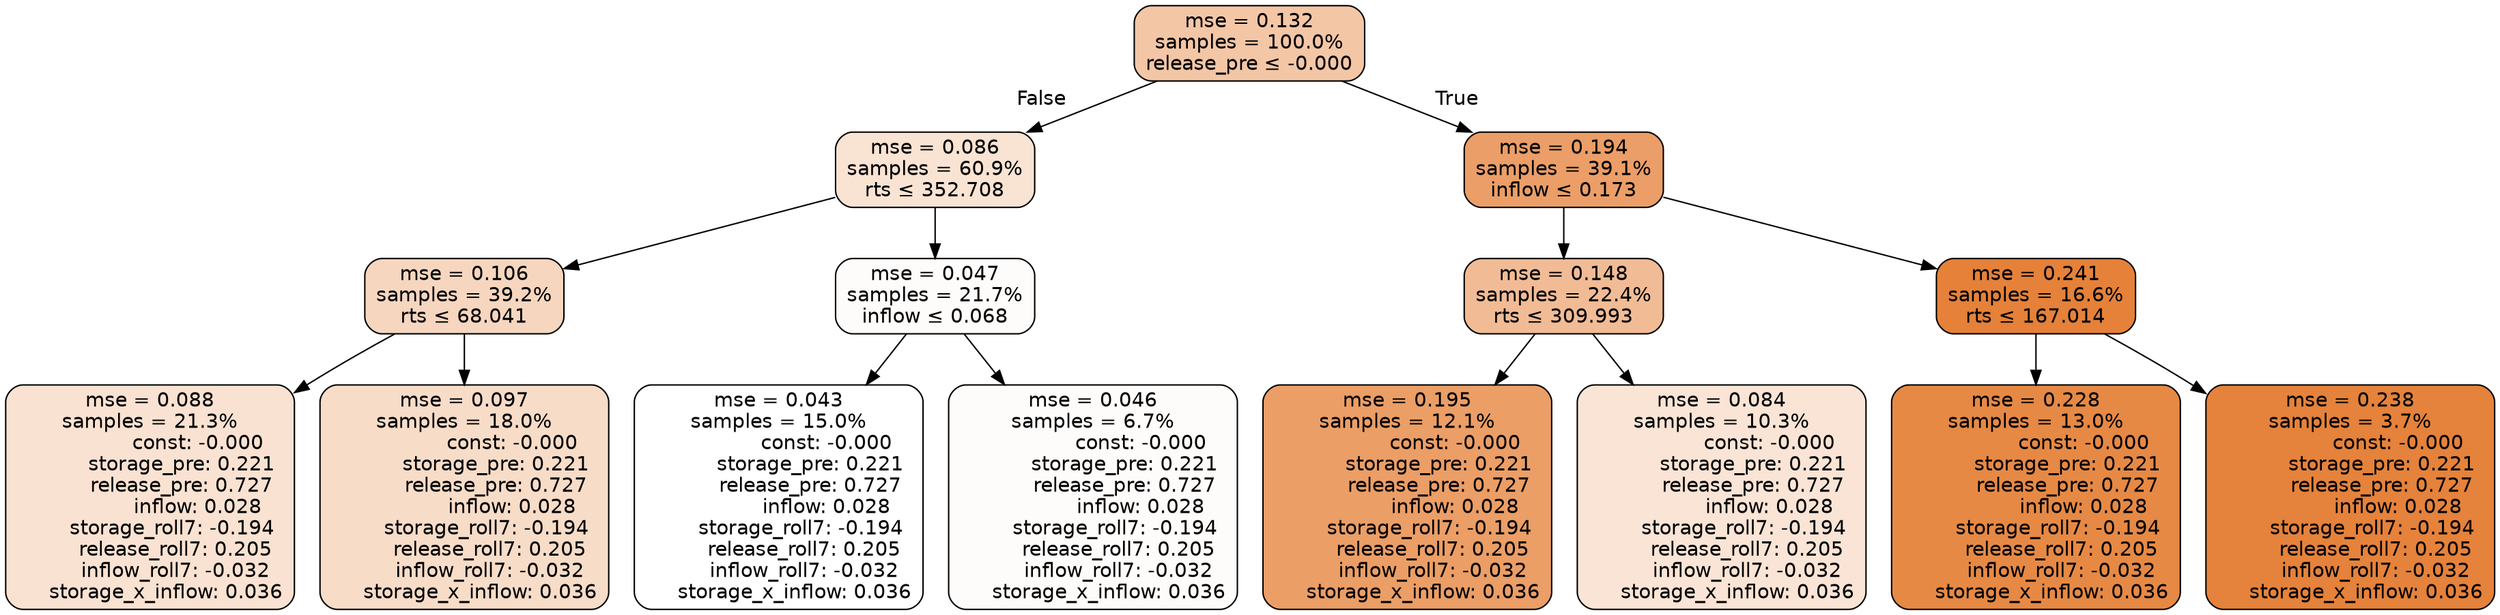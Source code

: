 digraph tree {
node [shape=rectangle, style="filled, rounded", color="black", fontname=helvetica] ;
edge [fontname=helvetica] ;
	"0" [label="mse = 0.132
samples = 100.0%
release_pre &le; -0.000", fillcolor="#f3c6a6"]
	"1" [label="mse = 0.086
samples = 60.9%
rts &le; 352.708", fillcolor="#f9e3d3"]
	"2" [label="mse = 0.106
samples = 39.2%
rts &le; 68.041", fillcolor="#f6d6bf"]
	"3" [label="mse = 0.088
samples = 21.3%
               const: -0.000
          storage_pre: 0.221
          release_pre: 0.727
               inflow: 0.028
       storage_roll7: -0.194
        release_roll7: 0.205
        inflow_roll7: -0.032
     storage_x_inflow: 0.036", fillcolor="#f9e2d1"]
	"4" [label="mse = 0.097
samples = 18.0%
               const: -0.000
          storage_pre: 0.221
          release_pre: 0.727
               inflow: 0.028
       storage_roll7: -0.194
        release_roll7: 0.205
        inflow_roll7: -0.032
     storage_x_inflow: 0.036", fillcolor="#f7dcc8"]
	"5" [label="mse = 0.047
samples = 21.7%
inflow &le; 0.068", fillcolor="#fefcfa"]
	"6" [label="mse = 0.043
samples = 15.0%
               const: -0.000
          storage_pre: 0.221
          release_pre: 0.727
               inflow: 0.028
       storage_roll7: -0.194
        release_roll7: 0.205
        inflow_roll7: -0.032
     storage_x_inflow: 0.036", fillcolor="#ffffff"]
	"7" [label="mse = 0.046
samples = 6.7%
               const: -0.000
          storage_pre: 0.221
          release_pre: 0.727
               inflow: 0.028
       storage_roll7: -0.194
        release_roll7: 0.205
        inflow_roll7: -0.032
     storage_x_inflow: 0.036", fillcolor="#fefcfb"]
	"8" [label="mse = 0.194
samples = 39.1%
inflow &le; 0.173", fillcolor="#eb9e67"]
	"9" [label="mse = 0.148
samples = 22.4%
rts &le; 309.993", fillcolor="#f1bb95"]
	"10" [label="mse = 0.195
samples = 12.1%
               const: -0.000
          storage_pre: 0.221
          release_pre: 0.727
               inflow: 0.028
       storage_roll7: -0.194
        release_roll7: 0.205
        inflow_roll7: -0.032
     storage_x_inflow: 0.036", fillcolor="#eb9e66"]
	"11" [label="mse = 0.084
samples = 10.3%
               const: -0.000
          storage_pre: 0.221
          release_pre: 0.727
               inflow: 0.028
       storage_roll7: -0.194
        release_roll7: 0.205
        inflow_roll7: -0.032
     storage_x_inflow: 0.036", fillcolor="#f9e4d5"]
	"12" [label="mse = 0.241
samples = 16.6%
rts &le; 167.014", fillcolor="#e58139"]
	"13" [label="mse = 0.228
samples = 13.0%
               const: -0.000
          storage_pre: 0.221
          release_pre: 0.727
               inflow: 0.028
       storage_roll7: -0.194
        release_roll7: 0.205
        inflow_roll7: -0.032
     storage_x_inflow: 0.036", fillcolor="#e68945"]
	"14" [label="mse = 0.238
samples = 3.7%
               const: -0.000
          storage_pre: 0.221
          release_pre: 0.727
               inflow: 0.028
       storage_roll7: -0.194
        release_roll7: 0.205
        inflow_roll7: -0.032
     storage_x_inflow: 0.036", fillcolor="#e5823b"]

	"0" -> "1" [labeldistance=2.5, labelangle=45, headlabel="False"]
	"1" -> "2"
	"2" -> "3"
	"2" -> "4"
	"1" -> "5"
	"5" -> "6"
	"5" -> "7"
	"0" -> "8" [labeldistance=2.5, labelangle=-45, headlabel="True"]
	"8" -> "9"
	"9" -> "10"
	"9" -> "11"
	"8" -> "12"
	"12" -> "13"
	"12" -> "14"
}